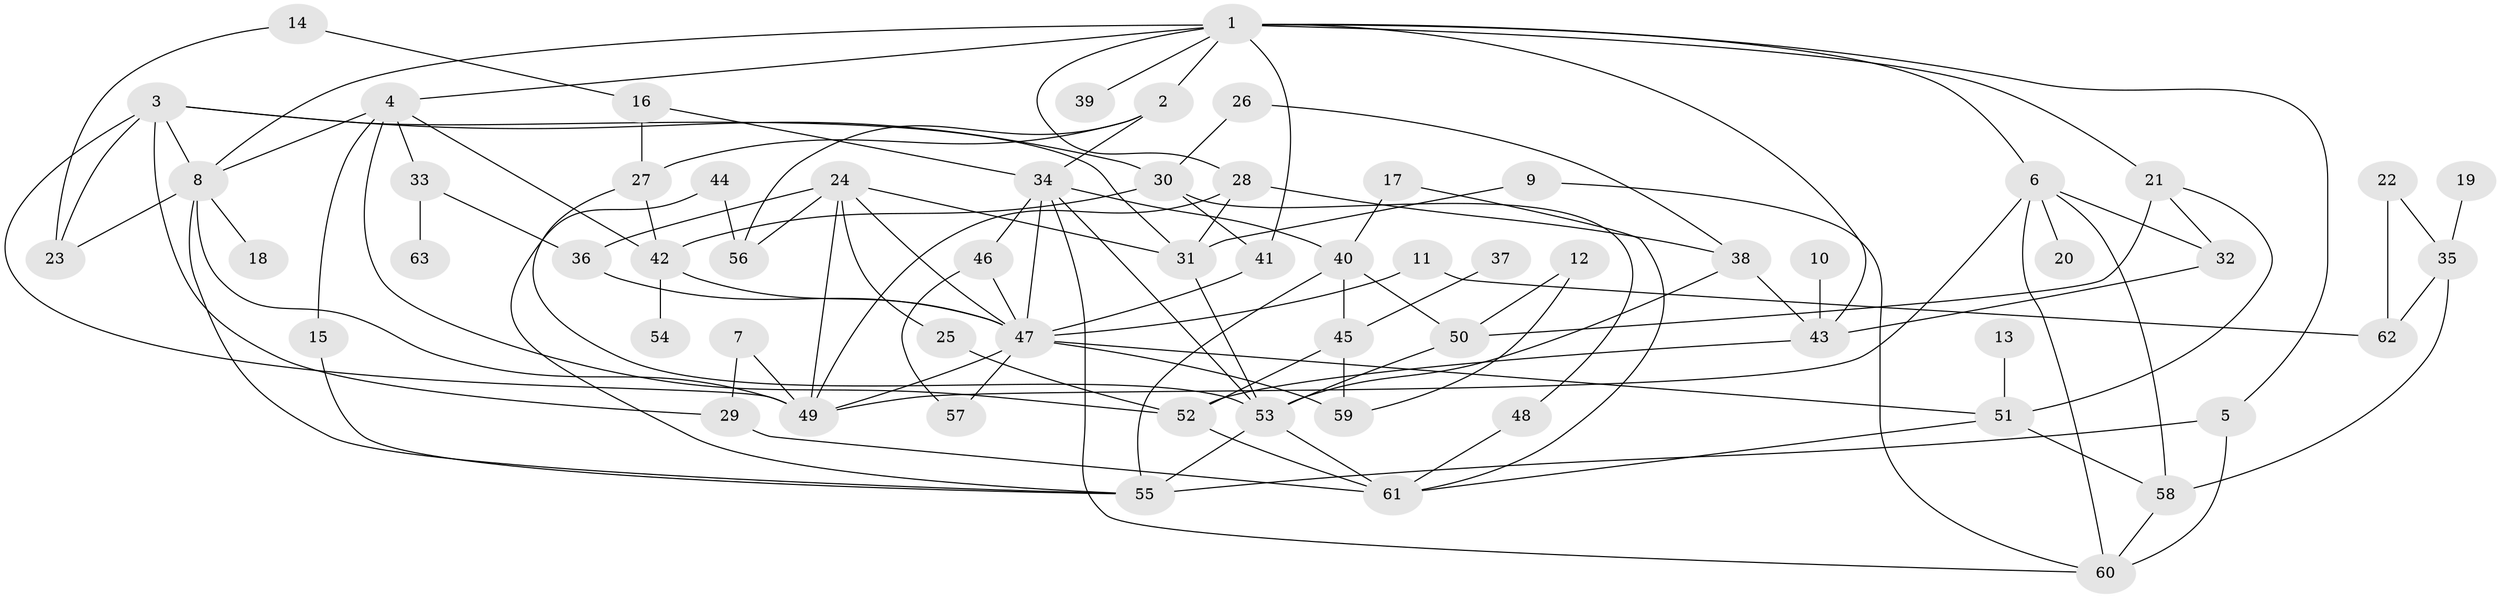 // original degree distribution, {6: 0.064, 4: 0.136, 5: 0.088, 3: 0.184, 2: 0.304, 7: 0.024, 1: 0.2}
// Generated by graph-tools (version 1.1) at 2025/49/03/09/25 03:49:16]
// undirected, 63 vertices, 116 edges
graph export_dot {
graph [start="1"]
  node [color=gray90,style=filled];
  1;
  2;
  3;
  4;
  5;
  6;
  7;
  8;
  9;
  10;
  11;
  12;
  13;
  14;
  15;
  16;
  17;
  18;
  19;
  20;
  21;
  22;
  23;
  24;
  25;
  26;
  27;
  28;
  29;
  30;
  31;
  32;
  33;
  34;
  35;
  36;
  37;
  38;
  39;
  40;
  41;
  42;
  43;
  44;
  45;
  46;
  47;
  48;
  49;
  50;
  51;
  52;
  53;
  54;
  55;
  56;
  57;
  58;
  59;
  60;
  61;
  62;
  63;
  1 -- 2 [weight=1.0];
  1 -- 4 [weight=1.0];
  1 -- 5 [weight=1.0];
  1 -- 6 [weight=1.0];
  1 -- 8 [weight=1.0];
  1 -- 21 [weight=1.0];
  1 -- 28 [weight=1.0];
  1 -- 39 [weight=1.0];
  1 -- 41 [weight=1.0];
  1 -- 43 [weight=1.0];
  2 -- 27 [weight=1.0];
  2 -- 34 [weight=1.0];
  2 -- 56 [weight=1.0];
  3 -- 8 [weight=1.0];
  3 -- 23 [weight=1.0];
  3 -- 29 [weight=1.0];
  3 -- 30 [weight=1.0];
  3 -- 31 [weight=1.0];
  3 -- 49 [weight=1.0];
  4 -- 8 [weight=1.0];
  4 -- 15 [weight=1.0];
  4 -- 33 [weight=1.0];
  4 -- 42 [weight=1.0];
  4 -- 52 [weight=1.0];
  5 -- 55 [weight=1.0];
  5 -- 60 [weight=1.0];
  6 -- 20 [weight=1.0];
  6 -- 32 [weight=1.0];
  6 -- 49 [weight=1.0];
  6 -- 58 [weight=1.0];
  6 -- 60 [weight=1.0];
  7 -- 29 [weight=1.0];
  7 -- 49 [weight=1.0];
  8 -- 18 [weight=1.0];
  8 -- 23 [weight=1.0];
  8 -- 49 [weight=1.0];
  8 -- 55 [weight=1.0];
  9 -- 31 [weight=1.0];
  9 -- 60 [weight=1.0];
  10 -- 43 [weight=1.0];
  11 -- 47 [weight=1.0];
  11 -- 62 [weight=1.0];
  12 -- 50 [weight=1.0];
  12 -- 59 [weight=1.0];
  13 -- 51 [weight=1.0];
  14 -- 16 [weight=1.0];
  14 -- 23 [weight=1.0];
  15 -- 55 [weight=1.0];
  16 -- 27 [weight=1.0];
  16 -- 34 [weight=1.0];
  17 -- 40 [weight=1.0];
  17 -- 61 [weight=1.0];
  19 -- 35 [weight=1.0];
  21 -- 32 [weight=1.0];
  21 -- 50 [weight=1.0];
  21 -- 51 [weight=1.0];
  22 -- 35 [weight=1.0];
  22 -- 62 [weight=1.0];
  24 -- 25 [weight=1.0];
  24 -- 31 [weight=1.0];
  24 -- 36 [weight=1.0];
  24 -- 47 [weight=1.0];
  24 -- 49 [weight=1.0];
  24 -- 56 [weight=1.0];
  25 -- 52 [weight=1.0];
  26 -- 30 [weight=1.0];
  26 -- 38 [weight=1.0];
  27 -- 42 [weight=1.0];
  27 -- 53 [weight=1.0];
  28 -- 31 [weight=1.0];
  28 -- 38 [weight=1.0];
  28 -- 49 [weight=1.0];
  29 -- 61 [weight=1.0];
  30 -- 41 [weight=1.0];
  30 -- 42 [weight=1.0];
  30 -- 48 [weight=1.0];
  31 -- 53 [weight=1.0];
  32 -- 43 [weight=1.0];
  33 -- 36 [weight=1.0];
  33 -- 63 [weight=1.0];
  34 -- 40 [weight=1.0];
  34 -- 46 [weight=1.0];
  34 -- 47 [weight=1.0];
  34 -- 53 [weight=1.0];
  34 -- 60 [weight=1.0];
  35 -- 58 [weight=1.0];
  35 -- 62 [weight=1.0];
  36 -- 47 [weight=1.0];
  37 -- 45 [weight=1.0];
  38 -- 43 [weight=1.0];
  38 -- 53 [weight=1.0];
  40 -- 45 [weight=1.0];
  40 -- 50 [weight=1.0];
  40 -- 55 [weight=1.0];
  41 -- 47 [weight=1.0];
  42 -- 47 [weight=1.0];
  42 -- 54 [weight=1.0];
  43 -- 52 [weight=1.0];
  44 -- 55 [weight=1.0];
  44 -- 56 [weight=1.0];
  45 -- 52 [weight=1.0];
  45 -- 59 [weight=1.0];
  46 -- 47 [weight=1.0];
  46 -- 57 [weight=1.0];
  47 -- 49 [weight=1.0];
  47 -- 51 [weight=1.0];
  47 -- 57 [weight=1.0];
  47 -- 59 [weight=1.0];
  48 -- 61 [weight=1.0];
  50 -- 53 [weight=1.0];
  51 -- 58 [weight=1.0];
  51 -- 61 [weight=1.0];
  52 -- 61 [weight=1.0];
  53 -- 55 [weight=1.0];
  53 -- 61 [weight=1.0];
  58 -- 60 [weight=1.0];
}
